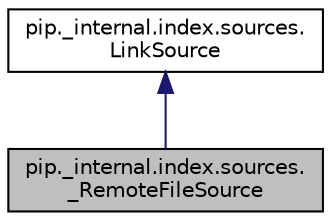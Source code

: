 digraph "pip._internal.index.sources._RemoteFileSource"
{
 // LATEX_PDF_SIZE
  edge [fontname="Helvetica",fontsize="10",labelfontname="Helvetica",labelfontsize="10"];
  node [fontname="Helvetica",fontsize="10",shape=record];
  Node1 [label="pip._internal.index.sources.\l_RemoteFileSource",height=0.2,width=0.4,color="black", fillcolor="grey75", style="filled", fontcolor="black",tooltip=" "];
  Node2 -> Node1 [dir="back",color="midnightblue",fontsize="10",style="solid",fontname="Helvetica"];
  Node2 [label="pip._internal.index.sources.\lLinkSource",height=0.2,width=0.4,color="black", fillcolor="white", style="filled",URL="$d4/d57/classpip_1_1__internal_1_1index_1_1sources_1_1_link_source.html",tooltip=" "];
}
